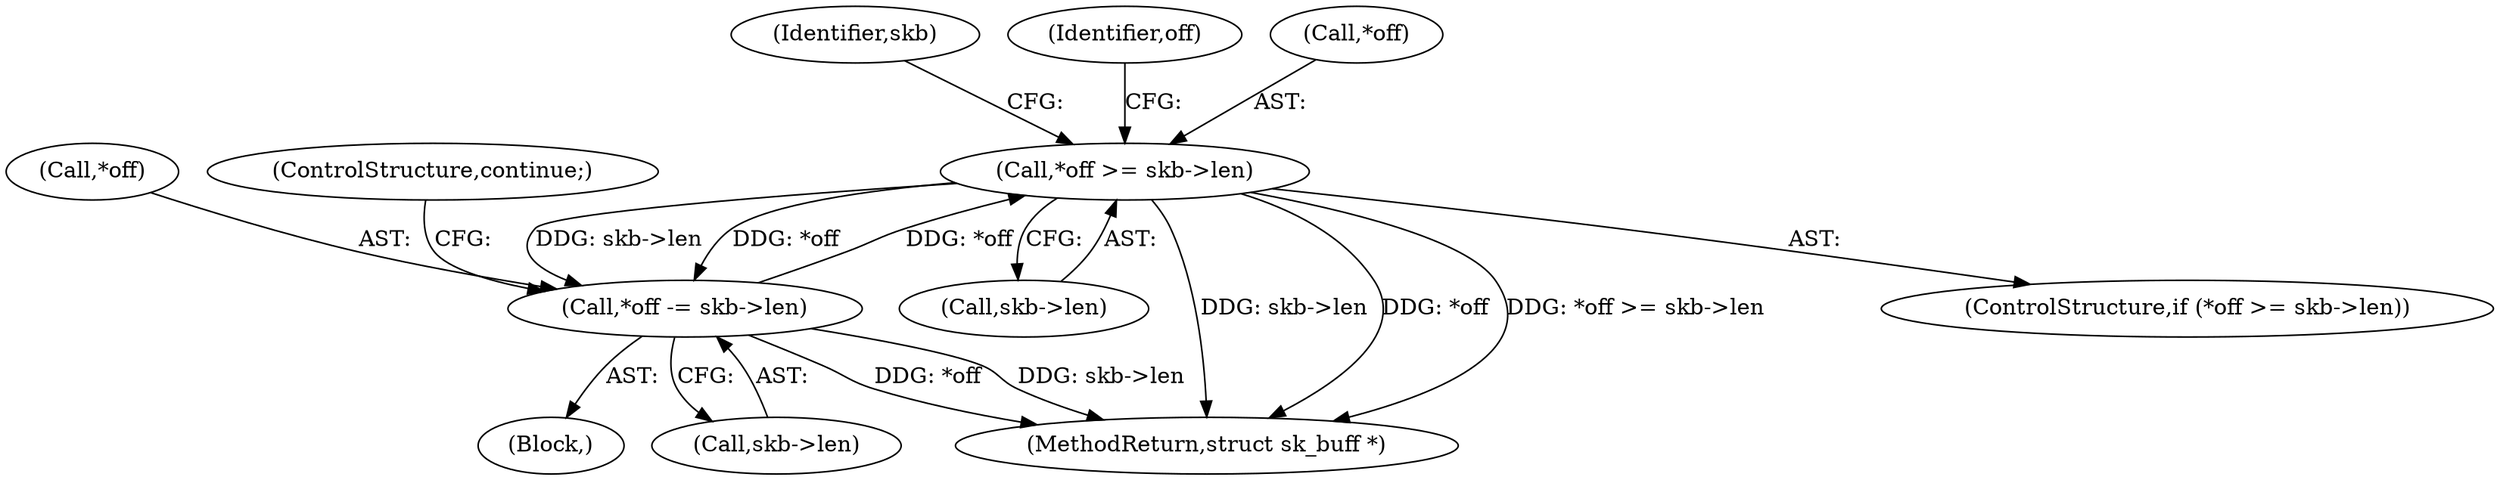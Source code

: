digraph "0_linux_77c1090f94d1b0b5186fb13a1b71b47b1343f87f@pointer" {
"1000156" [label="(Call,*off >= skb->len)"];
"1000163" [label="(Call,*off -= skb->len)"];
"1000156" [label="(Call,*off >= skb->len)"];
"1000159" [label="(Call,skb->len)"];
"1000172" [label="(Identifier,skb)"];
"1000162" [label="(Block,)"];
"1000164" [label="(Call,*off)"];
"1000166" [label="(Call,skb->len)"];
"1000156" [label="(Call,*off >= skb->len)"];
"1000163" [label="(Call,*off -= skb->len)"];
"1000165" [label="(Identifier,off)"];
"1000157" [label="(Call,*off)"];
"1000221" [label="(MethodReturn,struct sk_buff *)"];
"1000169" [label="(ControlStructure,continue;)"];
"1000155" [label="(ControlStructure,if (*off >= skb->len))"];
"1000156" -> "1000155"  [label="AST: "];
"1000156" -> "1000159"  [label="CFG: "];
"1000157" -> "1000156"  [label="AST: "];
"1000159" -> "1000156"  [label="AST: "];
"1000165" -> "1000156"  [label="CFG: "];
"1000172" -> "1000156"  [label="CFG: "];
"1000156" -> "1000221"  [label="DDG: skb->len"];
"1000156" -> "1000221"  [label="DDG: *off"];
"1000156" -> "1000221"  [label="DDG: *off >= skb->len"];
"1000163" -> "1000156"  [label="DDG: *off"];
"1000156" -> "1000163"  [label="DDG: skb->len"];
"1000156" -> "1000163"  [label="DDG: *off"];
"1000163" -> "1000162"  [label="AST: "];
"1000163" -> "1000166"  [label="CFG: "];
"1000164" -> "1000163"  [label="AST: "];
"1000166" -> "1000163"  [label="AST: "];
"1000169" -> "1000163"  [label="CFG: "];
"1000163" -> "1000221"  [label="DDG: *off"];
"1000163" -> "1000221"  [label="DDG: skb->len"];
}
